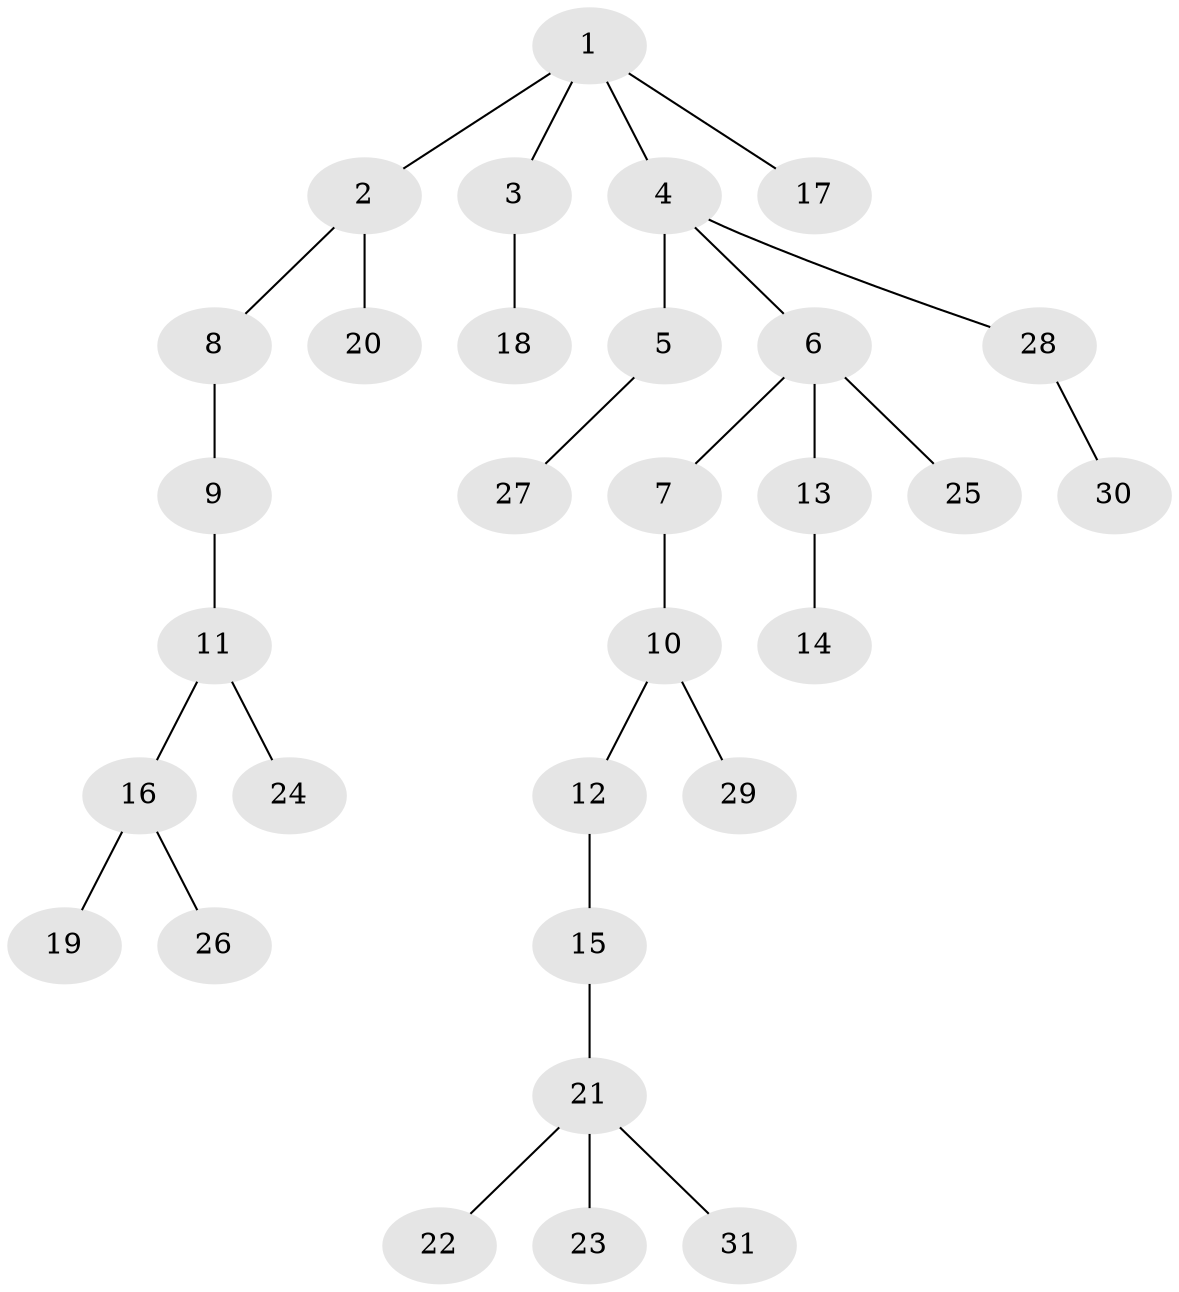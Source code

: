 // original degree distribution, {5: 0.08620689655172414, 6: 0.017241379310344827, 3: 0.13793103448275862, 2: 0.15517241379310345, 4: 0.034482758620689655, 1: 0.5689655172413793}
// Generated by graph-tools (version 1.1) at 2025/36/03/09/25 02:36:33]
// undirected, 31 vertices, 30 edges
graph export_dot {
graph [start="1"]
  node [color=gray90,style=filled];
  1;
  2;
  3;
  4;
  5;
  6;
  7;
  8;
  9;
  10;
  11;
  12;
  13;
  14;
  15;
  16;
  17;
  18;
  19;
  20;
  21;
  22;
  23;
  24;
  25;
  26;
  27;
  28;
  29;
  30;
  31;
  1 -- 2 [weight=1.0];
  1 -- 3 [weight=1.0];
  1 -- 4 [weight=1.0];
  1 -- 17 [weight=1.0];
  2 -- 8 [weight=1.0];
  2 -- 20 [weight=3.0];
  3 -- 18 [weight=1.0];
  4 -- 5 [weight=1.0];
  4 -- 6 [weight=1.0];
  4 -- 28 [weight=1.0];
  5 -- 27 [weight=1.0];
  6 -- 7 [weight=1.0];
  6 -- 13 [weight=1.0];
  6 -- 25 [weight=1.0];
  7 -- 10 [weight=1.0];
  8 -- 9 [weight=1.0];
  9 -- 11 [weight=1.0];
  10 -- 12 [weight=1.0];
  10 -- 29 [weight=1.0];
  11 -- 16 [weight=1.0];
  11 -- 24 [weight=1.0];
  12 -- 15 [weight=1.0];
  13 -- 14 [weight=3.0];
  15 -- 21 [weight=1.0];
  16 -- 19 [weight=1.0];
  16 -- 26 [weight=1.0];
  21 -- 22 [weight=1.0];
  21 -- 23 [weight=1.0];
  21 -- 31 [weight=1.0];
  28 -- 30 [weight=1.0];
}
